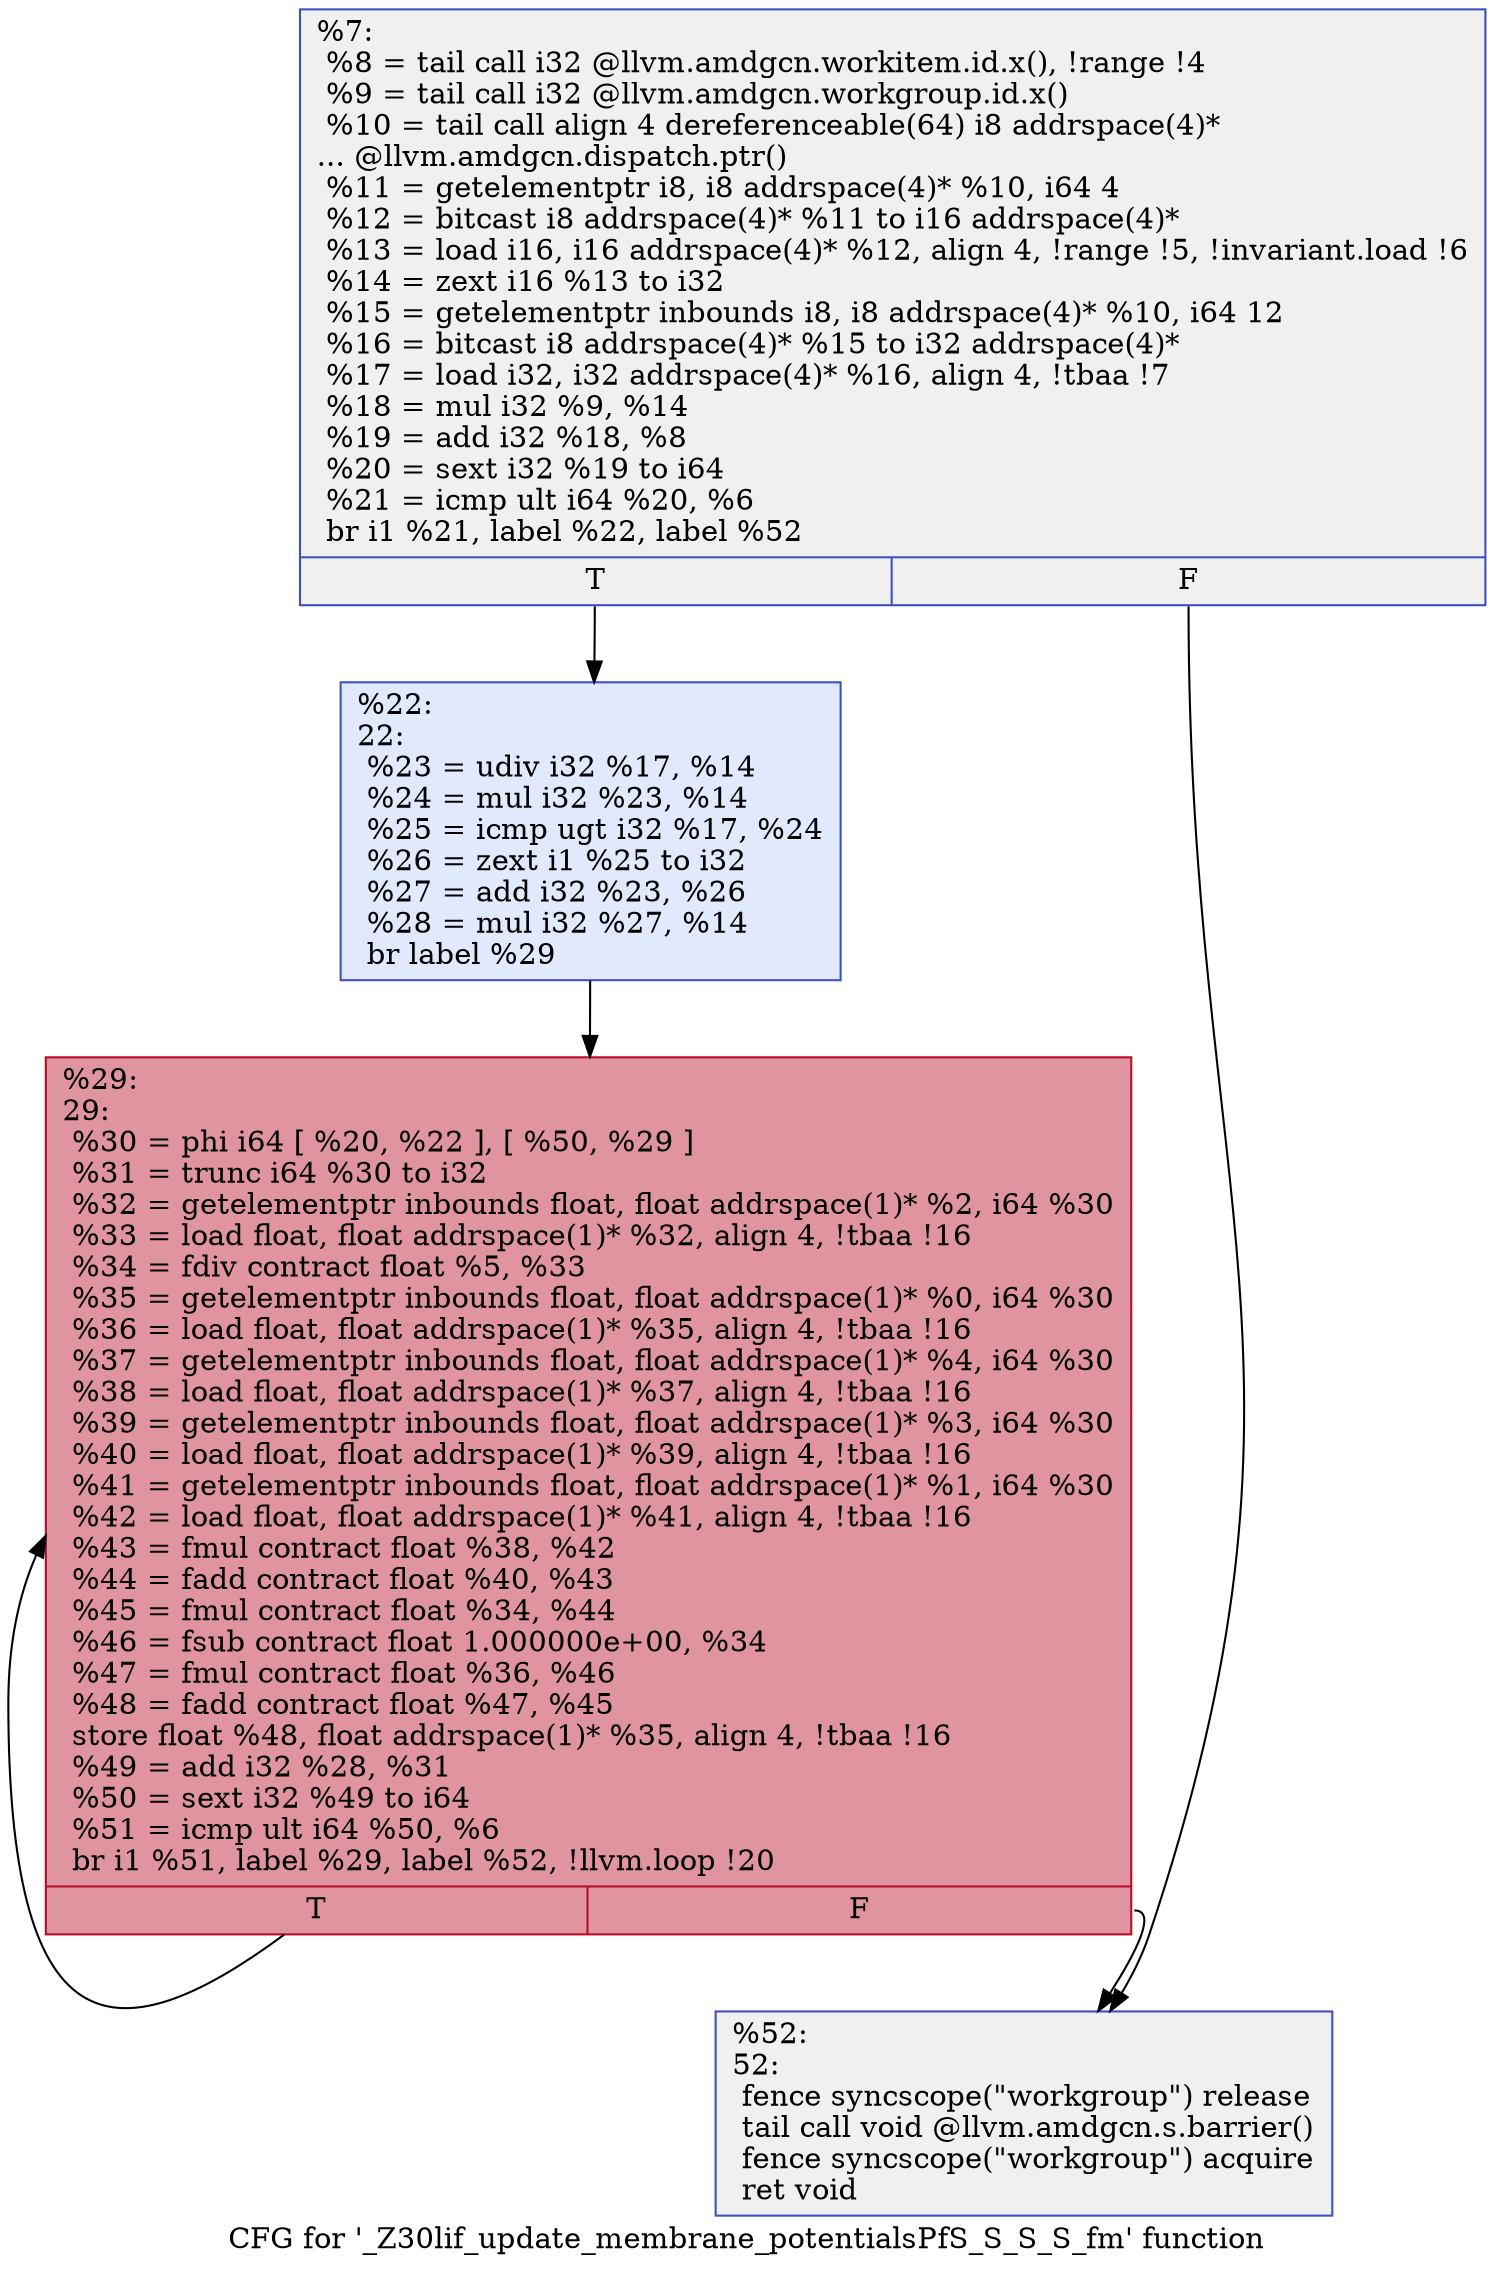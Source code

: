 digraph "CFG for '_Z30lif_update_membrane_potentialsPfS_S_S_S_fm' function" {
	label="CFG for '_Z30lif_update_membrane_potentialsPfS_S_S_S_fm' function";

	Node0x61b99b0 [shape=record,color="#3d50c3ff", style=filled, fillcolor="#dedcdb70",label="{%7:\l  %8 = tail call i32 @llvm.amdgcn.workitem.id.x(), !range !4\l  %9 = tail call i32 @llvm.amdgcn.workgroup.id.x()\l  %10 = tail call align 4 dereferenceable(64) i8 addrspace(4)*\l... @llvm.amdgcn.dispatch.ptr()\l  %11 = getelementptr i8, i8 addrspace(4)* %10, i64 4\l  %12 = bitcast i8 addrspace(4)* %11 to i16 addrspace(4)*\l  %13 = load i16, i16 addrspace(4)* %12, align 4, !range !5, !invariant.load !6\l  %14 = zext i16 %13 to i32\l  %15 = getelementptr inbounds i8, i8 addrspace(4)* %10, i64 12\l  %16 = bitcast i8 addrspace(4)* %15 to i32 addrspace(4)*\l  %17 = load i32, i32 addrspace(4)* %16, align 4, !tbaa !7\l  %18 = mul i32 %9, %14\l  %19 = add i32 %18, %8\l  %20 = sext i32 %19 to i64\l  %21 = icmp ult i64 %20, %6\l  br i1 %21, label %22, label %52\l|{<s0>T|<s1>F}}"];
	Node0x61b99b0:s0 -> Node0x61bbca0;
	Node0x61b99b0:s1 -> Node0x61bbd30;
	Node0x61bbca0 [shape=record,color="#3d50c3ff", style=filled, fillcolor="#b9d0f970",label="{%22:\l22:                                               \l  %23 = udiv i32 %17, %14\l  %24 = mul i32 %23, %14\l  %25 = icmp ugt i32 %17, %24\l  %26 = zext i1 %25 to i32\l  %27 = add i32 %23, %26\l  %28 = mul i32 %27, %14\l  br label %29\l}"];
	Node0x61bbca0 -> Node0x61bc1b0;
	Node0x61bc1b0 [shape=record,color="#b70d28ff", style=filled, fillcolor="#b70d2870",label="{%29:\l29:                                               \l  %30 = phi i64 [ %20, %22 ], [ %50, %29 ]\l  %31 = trunc i64 %30 to i32\l  %32 = getelementptr inbounds float, float addrspace(1)* %2, i64 %30\l  %33 = load float, float addrspace(1)* %32, align 4, !tbaa !16\l  %34 = fdiv contract float %5, %33\l  %35 = getelementptr inbounds float, float addrspace(1)* %0, i64 %30\l  %36 = load float, float addrspace(1)* %35, align 4, !tbaa !16\l  %37 = getelementptr inbounds float, float addrspace(1)* %4, i64 %30\l  %38 = load float, float addrspace(1)* %37, align 4, !tbaa !16\l  %39 = getelementptr inbounds float, float addrspace(1)* %3, i64 %30\l  %40 = load float, float addrspace(1)* %39, align 4, !tbaa !16\l  %41 = getelementptr inbounds float, float addrspace(1)* %1, i64 %30\l  %42 = load float, float addrspace(1)* %41, align 4, !tbaa !16\l  %43 = fmul contract float %38, %42\l  %44 = fadd contract float %40, %43\l  %45 = fmul contract float %34, %44\l  %46 = fsub contract float 1.000000e+00, %34\l  %47 = fmul contract float %36, %46\l  %48 = fadd contract float %47, %45\l  store float %48, float addrspace(1)* %35, align 4, !tbaa !16\l  %49 = add i32 %28, %31\l  %50 = sext i32 %49 to i64\l  %51 = icmp ult i64 %50, %6\l  br i1 %51, label %29, label %52, !llvm.loop !20\l|{<s0>T|<s1>F}}"];
	Node0x61bc1b0:s0 -> Node0x61bc1b0;
	Node0x61bc1b0:s1 -> Node0x61bbd30;
	Node0x61bbd30 [shape=record,color="#3d50c3ff", style=filled, fillcolor="#dedcdb70",label="{%52:\l52:                                               \l  fence syncscope(\"workgroup\") release\l  tail call void @llvm.amdgcn.s.barrier()\l  fence syncscope(\"workgroup\") acquire\l  ret void\l}"];
}
